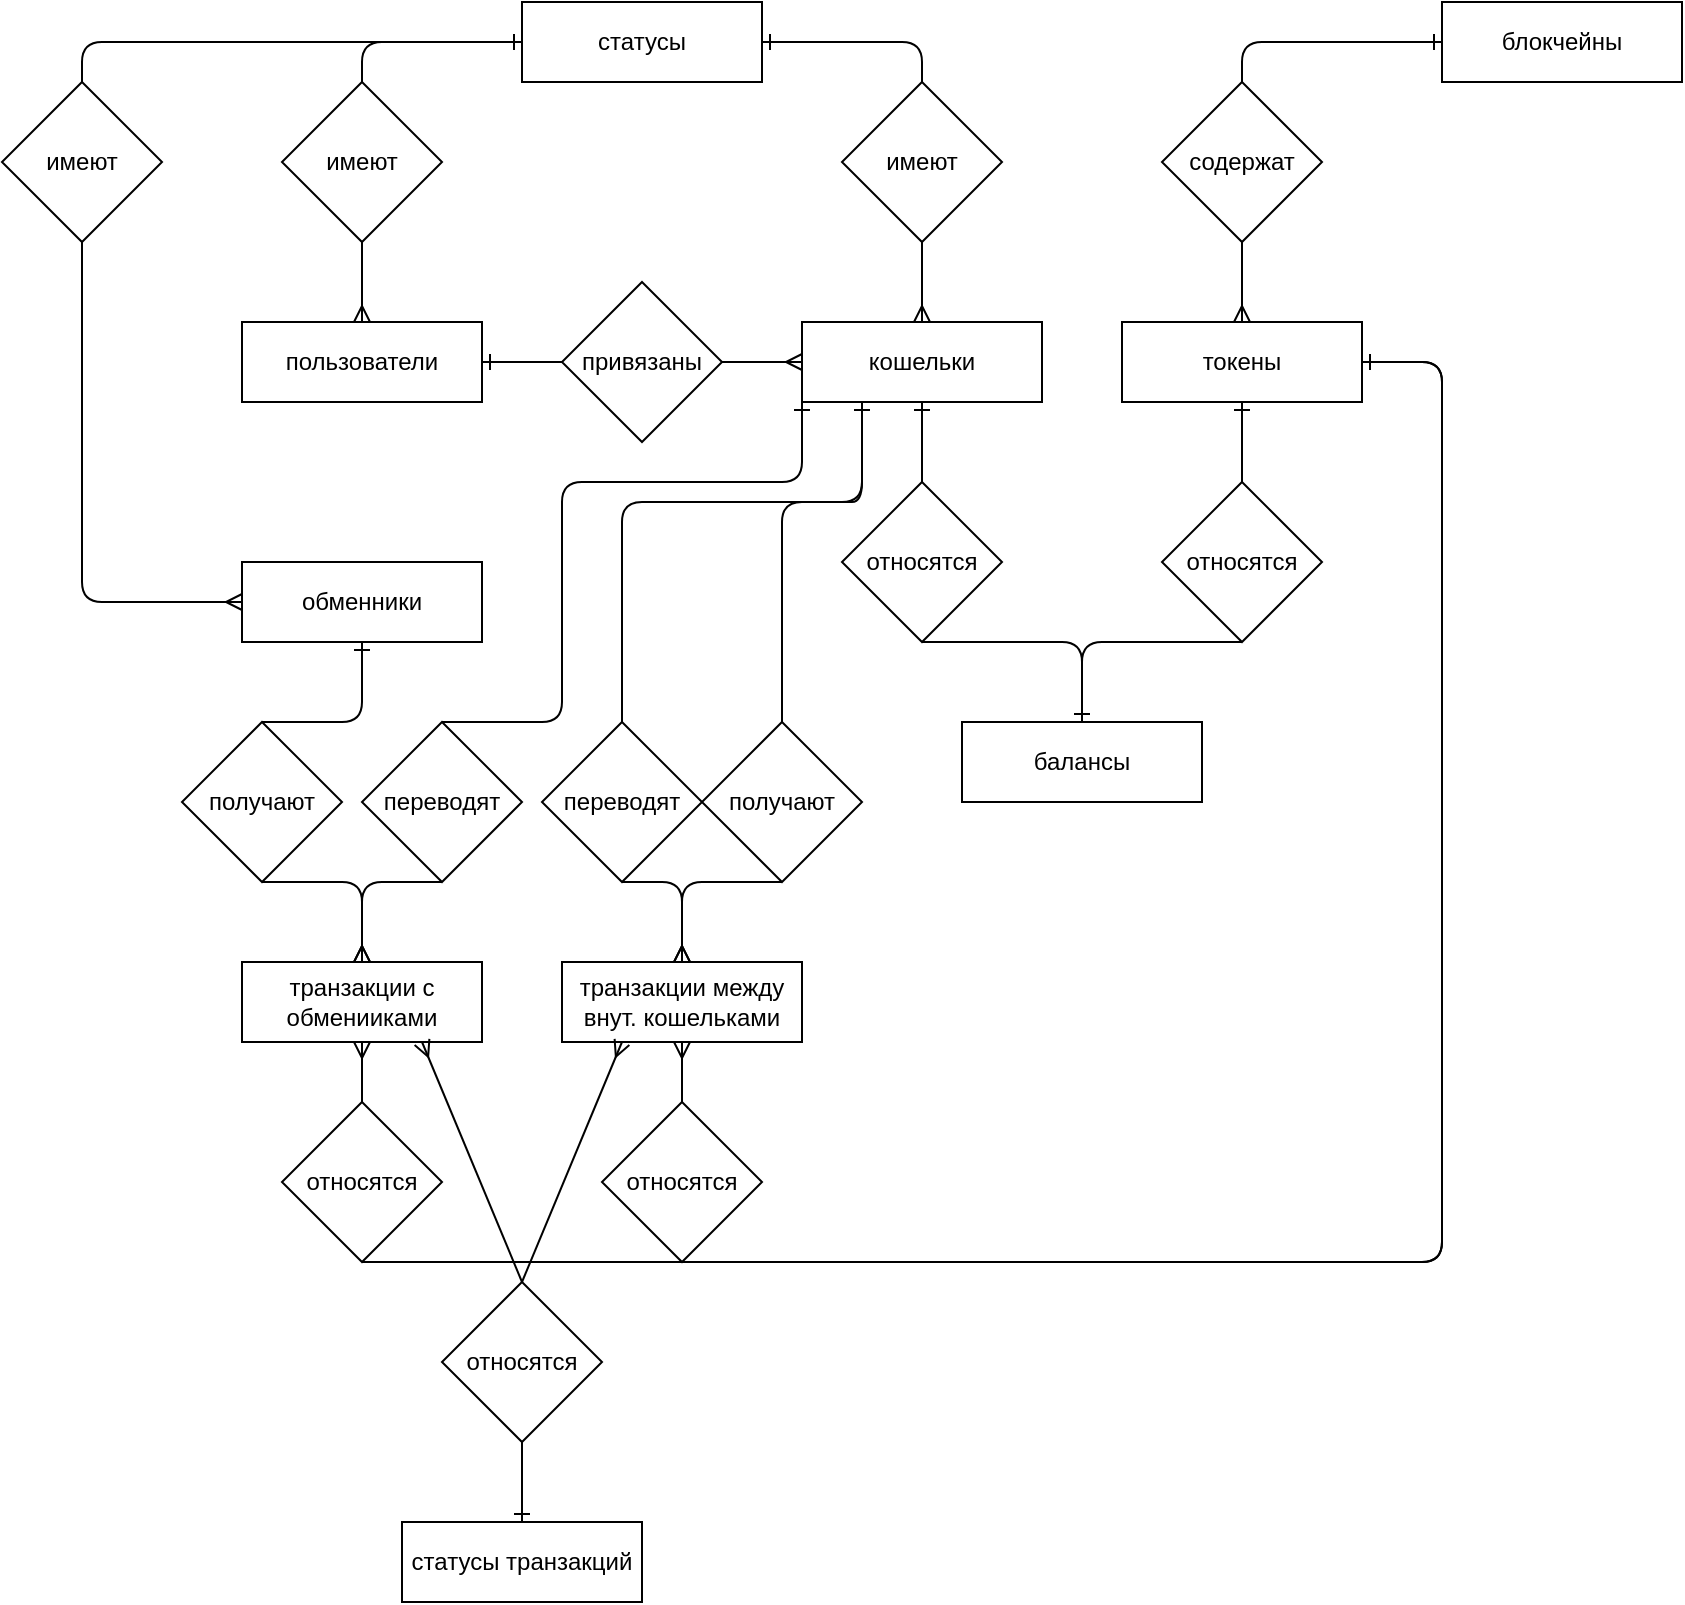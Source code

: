 <mxfile>
    <diagram id="g5srAz1wLIRF8-Vv8zPf" name="Page-1">
        <mxGraphModel dx="827" dy="688" grid="1" gridSize="10" guides="1" tooltips="1" connect="1" arrows="1" fold="1" page="1" pageScale="1" pageWidth="850" pageHeight="1100" math="0" shadow="0">
            <root>
                <mxCell id="0"/>
                <mxCell id="1" parent="0"/>
                <mxCell id="2" value="пользователи" style="rounded=0;whiteSpace=wrap;html=1;" parent="1" vertex="1">
                    <mxGeometry x="120" y="200" width="120" height="40" as="geometry"/>
                </mxCell>
                <mxCell id="3" value="кошельки" style="rounded=0;whiteSpace=wrap;html=1;" parent="1" vertex="1">
                    <mxGeometry x="400" y="200" width="120" height="40" as="geometry"/>
                </mxCell>
                <mxCell id="4" value="блокчейны" style="rounded=0;whiteSpace=wrap;html=1;" parent="1" vertex="1">
                    <mxGeometry x="720" y="40" width="120" height="40" as="geometry"/>
                </mxCell>
                <mxCell id="5" value="транзакции между&lt;div&gt;внут. кошельками&lt;/div&gt;" style="rounded=0;whiteSpace=wrap;html=1;" parent="1" vertex="1">
                    <mxGeometry x="280" y="520" width="120" height="40" as="geometry"/>
                </mxCell>
                <mxCell id="6" value="транзакции с обменииками" style="rounded=0;whiteSpace=wrap;html=1;" parent="1" vertex="1">
                    <mxGeometry x="120" y="520" width="120" height="40" as="geometry"/>
                </mxCell>
                <mxCell id="65" style="edgeStyle=none;html=1;entryX=0.5;entryY=1;entryDx=0;entryDy=0;exitX=1;exitY=0.5;exitDx=0;exitDy=0;endArrow=none;endFill=0;" parent="1" source="9" target="61" edge="1">
                    <mxGeometry relative="1" as="geometry">
                        <Array as="points">
                            <mxPoint x="720" y="220"/>
                            <mxPoint x="720" y="670"/>
                        </Array>
                    </mxGeometry>
                </mxCell>
                <mxCell id="9" value="токены" style="rounded=0;whiteSpace=wrap;html=1;" parent="1" vertex="1">
                    <mxGeometry x="560" y="200" width="120" height="40" as="geometry"/>
                </mxCell>
                <mxCell id="11" style="edgeStyle=none;html=1;entryX=1;entryY=0.5;entryDx=0;entryDy=0;endArrow=ERone;endFill=0;" parent="1" source="10" target="2" edge="1">
                    <mxGeometry relative="1" as="geometry"/>
                </mxCell>
                <mxCell id="12" style="edgeStyle=none;html=1;entryX=0;entryY=0.5;entryDx=0;entryDy=0;endArrow=ERmany;endFill=0;" parent="1" source="10" target="3" edge="1">
                    <mxGeometry relative="1" as="geometry"/>
                </mxCell>
                <mxCell id="10" value="привязаны" style="rhombus;whiteSpace=wrap;html=1;" parent="1" vertex="1">
                    <mxGeometry x="280" y="180" width="80" height="80" as="geometry"/>
                </mxCell>
                <mxCell id="13" value="статусы" style="rounded=0;whiteSpace=wrap;html=1;" parent="1" vertex="1">
                    <mxGeometry x="260" y="40" width="120" height="40" as="geometry"/>
                </mxCell>
                <mxCell id="17" style="edgeStyle=none;html=1;entryX=1;entryY=0.5;entryDx=0;entryDy=0;endArrow=ERone;endFill=0;" parent="1" source="14" target="13" edge="1">
                    <mxGeometry relative="1" as="geometry">
                        <Array as="points">
                            <mxPoint x="460" y="60"/>
                        </Array>
                    </mxGeometry>
                </mxCell>
                <mxCell id="19" style="edgeStyle=none;html=1;entryX=0.5;entryY=0;entryDx=0;entryDy=0;endArrow=ERmany;endFill=0;" parent="1" source="14" target="3" edge="1">
                    <mxGeometry relative="1" as="geometry"/>
                </mxCell>
                <mxCell id="14" value="имеют" style="rhombus;whiteSpace=wrap;html=1;" parent="1" vertex="1">
                    <mxGeometry x="420" y="80" width="80" height="80" as="geometry"/>
                </mxCell>
                <mxCell id="21" style="edgeStyle=none;html=1;entryX=0;entryY=0.5;entryDx=0;entryDy=0;exitX=0.5;exitY=0;exitDx=0;exitDy=0;endArrow=ERone;endFill=0;" parent="1" source="20" target="13" edge="1">
                    <mxGeometry relative="1" as="geometry">
                        <Array as="points">
                            <mxPoint x="180" y="60"/>
                        </Array>
                    </mxGeometry>
                </mxCell>
                <mxCell id="22" style="edgeStyle=none;html=1;entryX=0.5;entryY=0;entryDx=0;entryDy=0;endArrow=ERmany;endFill=0;" parent="1" source="20" target="2" edge="1">
                    <mxGeometry relative="1" as="geometry"/>
                </mxCell>
                <mxCell id="20" value="имеют" style="rhombus;whiteSpace=wrap;html=1;" parent="1" vertex="1">
                    <mxGeometry x="140" y="80" width="80" height="80" as="geometry"/>
                </mxCell>
                <mxCell id="28" style="edgeStyle=none;html=1;entryX=0;entryY=0.5;entryDx=0;entryDy=0;exitX=0.5;exitY=0;exitDx=0;exitDy=0;endArrow=ERone;endFill=0;" parent="1" source="23" target="4" edge="1">
                    <mxGeometry relative="1" as="geometry">
                        <Array as="points">
                            <mxPoint x="620" y="60"/>
                        </Array>
                    </mxGeometry>
                </mxCell>
                <mxCell id="29" style="edgeStyle=none;html=1;entryX=0.5;entryY=0;entryDx=0;entryDy=0;endArrow=ERmany;endFill=0;" parent="1" source="23" target="9" edge="1">
                    <mxGeometry relative="1" as="geometry"/>
                </mxCell>
                <mxCell id="23" value="содержат" style="rhombus;whiteSpace=wrap;html=1;" parent="1" vertex="1">
                    <mxGeometry x="580" y="80" width="80" height="80" as="geometry"/>
                </mxCell>
                <mxCell id="31" style="edgeStyle=none;html=1;entryX=0.5;entryY=1;entryDx=0;entryDy=0;endArrow=ERone;endFill=0;" parent="1" source="24" target="9" edge="1">
                    <mxGeometry relative="1" as="geometry"/>
                </mxCell>
                <mxCell id="32" style="edgeStyle=none;html=1;entryX=0.5;entryY=0;entryDx=0;entryDy=0;exitX=0.5;exitY=1;exitDx=0;exitDy=0;endArrow=ERone;endFill=0;" parent="1" source="24" target="25" edge="1">
                    <mxGeometry relative="1" as="geometry">
                        <Array as="points">
                            <mxPoint x="540" y="360"/>
                        </Array>
                    </mxGeometry>
                </mxCell>
                <mxCell id="24" value="относятся" style="rhombus;whiteSpace=wrap;html=1;" parent="1" vertex="1">
                    <mxGeometry x="580" y="280" width="80" height="80" as="geometry"/>
                </mxCell>
                <mxCell id="25" value="балансы" style="rounded=0;whiteSpace=wrap;html=1;" parent="1" vertex="1">
                    <mxGeometry x="480" y="400" width="120" height="40" as="geometry"/>
                </mxCell>
                <mxCell id="30" style="edgeStyle=none;html=1;entryX=0.5;entryY=1;entryDx=0;entryDy=0;endArrow=ERone;endFill=0;" parent="1" source="26" target="3" edge="1">
                    <mxGeometry relative="1" as="geometry"/>
                </mxCell>
                <mxCell id="33" style="edgeStyle=none;html=1;exitX=0.5;exitY=1;exitDx=0;exitDy=0;entryX=0.5;entryY=0;entryDx=0;entryDy=0;endArrow=ERone;endFill=0;" parent="1" source="26" target="25" edge="1">
                    <mxGeometry relative="1" as="geometry">
                        <Array as="points">
                            <mxPoint x="540" y="360"/>
                        </Array>
                    </mxGeometry>
                </mxCell>
                <mxCell id="26" value="&lt;span style=&quot;color: rgb(0, 0, 0);&quot;&gt;относятся&lt;/span&gt;" style="rhombus;whiteSpace=wrap;html=1;" parent="1" vertex="1">
                    <mxGeometry x="420" y="280" width="80" height="80" as="geometry"/>
                </mxCell>
                <mxCell id="34" value="обменники" style="rounded=0;whiteSpace=wrap;html=1;" parent="1" vertex="1">
                    <mxGeometry x="120" y="320" width="120" height="40" as="geometry"/>
                </mxCell>
                <mxCell id="38" style="edgeStyle=none;html=1;entryX=0;entryY=0.5;entryDx=0;entryDy=0;exitX=0.5;exitY=0;exitDx=0;exitDy=0;endArrow=baseDash;endFill=0;" parent="1" source="36" target="13" edge="1">
                    <mxGeometry relative="1" as="geometry">
                        <Array as="points">
                            <mxPoint x="40" y="60"/>
                        </Array>
                    </mxGeometry>
                </mxCell>
                <mxCell id="39" style="edgeStyle=none;html=1;exitX=0.5;exitY=1;exitDx=0;exitDy=0;entryX=0;entryY=0.5;entryDx=0;entryDy=0;endArrow=ERmany;endFill=0;" parent="1" source="36" target="34" edge="1">
                    <mxGeometry relative="1" as="geometry">
                        <Array as="points">
                            <mxPoint x="40" y="340"/>
                        </Array>
                    </mxGeometry>
                </mxCell>
                <mxCell id="36" value="имеют" style="rhombus;whiteSpace=wrap;html=1;" parent="1" vertex="1">
                    <mxGeometry y="80" width="80" height="80" as="geometry"/>
                </mxCell>
                <mxCell id="42" style="edgeStyle=none;html=1;entryX=0.5;entryY=1;entryDx=0;entryDy=0;endArrow=ERone;endFill=0;exitX=0.5;exitY=0;exitDx=0;exitDy=0;" parent="1" source="40" target="34" edge="1">
                    <mxGeometry relative="1" as="geometry">
                        <mxPoint x="145" y="415" as="sourcePoint"/>
                        <Array as="points">
                            <mxPoint x="180" y="400"/>
                        </Array>
                    </mxGeometry>
                </mxCell>
                <mxCell id="44" style="edgeStyle=none;html=1;entryX=0.5;entryY=0;entryDx=0;entryDy=0;endArrow=ERmany;endFill=0;exitX=0.5;exitY=1;exitDx=0;exitDy=0;" parent="1" source="40" target="6" edge="1">
                    <mxGeometry relative="1" as="geometry">
                        <Array as="points">
                            <mxPoint x="180" y="480"/>
                        </Array>
                    </mxGeometry>
                </mxCell>
                <mxCell id="40" value="получают" style="rhombus;whiteSpace=wrap;html=1;" parent="1" vertex="1">
                    <mxGeometry x="90" y="400" width="80" height="80" as="geometry"/>
                </mxCell>
                <mxCell id="46" style="edgeStyle=none;html=1;entryX=0.5;entryY=0;entryDx=0;entryDy=0;exitX=0.5;exitY=1;exitDx=0;exitDy=0;endArrow=ERmany;endFill=0;" parent="1" source="45" target="6" edge="1">
                    <mxGeometry relative="1" as="geometry">
                        <Array as="points">
                            <mxPoint x="180" y="480"/>
                        </Array>
                    </mxGeometry>
                </mxCell>
                <mxCell id="48" style="edgeStyle=none;html=1;exitX=0.5;exitY=0;exitDx=0;exitDy=0;entryX=0;entryY=1;entryDx=0;entryDy=0;endArrow=ERone;endFill=0;" parent="1" source="45" target="3" edge="1">
                    <mxGeometry relative="1" as="geometry">
                        <Array as="points">
                            <mxPoint x="280" y="400"/>
                            <mxPoint x="280" y="280"/>
                            <mxPoint x="400" y="280"/>
                        </Array>
                    </mxGeometry>
                </mxCell>
                <mxCell id="45" value="переводят" style="rhombus;whiteSpace=wrap;html=1;" parent="1" vertex="1">
                    <mxGeometry x="180" y="400" width="80" height="80" as="geometry"/>
                </mxCell>
                <mxCell id="57" style="edgeStyle=none;html=1;entryX=0.25;entryY=1;entryDx=0;entryDy=0;endArrow=ERone;endFill=0;" parent="1" source="49" target="3" edge="1">
                    <mxGeometry relative="1" as="geometry">
                        <Array as="points">
                            <mxPoint x="310" y="290"/>
                            <mxPoint x="430" y="290"/>
                        </Array>
                    </mxGeometry>
                </mxCell>
                <mxCell id="58" style="edgeStyle=none;html=1;entryX=0.5;entryY=0;entryDx=0;entryDy=0;exitX=0.5;exitY=1;exitDx=0;exitDy=0;endArrow=ERmany;endFill=0;" parent="1" source="49" target="5" edge="1">
                    <mxGeometry relative="1" as="geometry">
                        <Array as="points">
                            <mxPoint x="340" y="480"/>
                        </Array>
                    </mxGeometry>
                </mxCell>
                <mxCell id="49" value="переводят" style="rhombus;whiteSpace=wrap;html=1;" parent="1" vertex="1">
                    <mxGeometry x="270" y="400" width="80" height="80" as="geometry"/>
                </mxCell>
                <mxCell id="56" style="edgeStyle=none;html=1;entryX=0.25;entryY=1;entryDx=0;entryDy=0;endArrow=baseDash;endFill=0;" parent="1" source="51" target="3" edge="1">
                    <mxGeometry relative="1" as="geometry">
                        <Array as="points">
                            <mxPoint x="390" y="290"/>
                            <mxPoint x="410" y="290"/>
                            <mxPoint x="430" y="290"/>
                        </Array>
                    </mxGeometry>
                </mxCell>
                <mxCell id="59" style="edgeStyle=none;html=1;entryX=0.5;entryY=0;entryDx=0;entryDy=0;exitX=0.5;exitY=1;exitDx=0;exitDy=0;endArrow=ERmany;endFill=0;" parent="1" source="51" target="5" edge="1">
                    <mxGeometry relative="1" as="geometry">
                        <mxPoint x="430" y="530" as="targetPoint"/>
                        <Array as="points">
                            <mxPoint x="340" y="480"/>
                        </Array>
                    </mxGeometry>
                </mxCell>
                <mxCell id="51" value="получают" style="rhombus;whiteSpace=wrap;html=1;" parent="1" vertex="1">
                    <mxGeometry x="350" y="400" width="80" height="80" as="geometry"/>
                </mxCell>
                <mxCell id="63" style="edgeStyle=none;html=1;entryX=1;entryY=0.5;entryDx=0;entryDy=0;exitX=0.5;exitY=1;exitDx=0;exitDy=0;endArrow=ERone;endFill=0;" parent="1" source="60" target="9" edge="1">
                    <mxGeometry relative="1" as="geometry">
                        <Array as="points">
                            <mxPoint x="720" y="670"/>
                            <mxPoint x="720" y="220"/>
                        </Array>
                    </mxGeometry>
                </mxCell>
                <mxCell id="64" style="edgeStyle=none;html=1;entryX=0.5;entryY=1;entryDx=0;entryDy=0;endArrow=ERmany;endFill=0;" parent="1" source="60" target="5" edge="1">
                    <mxGeometry relative="1" as="geometry"/>
                </mxCell>
                <mxCell id="60" value="относятся" style="rhombus;whiteSpace=wrap;html=1;" parent="1" vertex="1">
                    <mxGeometry x="300" y="590" width="80" height="80" as="geometry"/>
                </mxCell>
                <mxCell id="66" style="edgeStyle=none;html=1;entryX=0.5;entryY=1;entryDx=0;entryDy=0;endArrow=ERmany;endFill=0;" parent="1" source="61" target="6" edge="1">
                    <mxGeometry relative="1" as="geometry"/>
                </mxCell>
                <mxCell id="61" value="относятся" style="rhombus;whiteSpace=wrap;html=1;" parent="1" vertex="1">
                    <mxGeometry x="140" y="590" width="80" height="80" as="geometry"/>
                </mxCell>
                <mxCell id="72" value="статусы транзакций" style="rounded=0;whiteSpace=wrap;html=1;" vertex="1" parent="1">
                    <mxGeometry x="200" y="800" width="120" height="40" as="geometry"/>
                </mxCell>
                <mxCell id="75" style="edgeStyle=none;html=1;entryX=0.5;entryY=0;entryDx=0;entryDy=0;endArrow=ERone;endFill=0;" edge="1" parent="1" source="73" target="72">
                    <mxGeometry relative="1" as="geometry"/>
                </mxCell>
                <mxCell id="76" style="edgeStyle=none;html=1;exitX=0.5;exitY=0;exitDx=0;exitDy=0;entryX=0.75;entryY=1;entryDx=0;entryDy=0;endArrow=ERmany;endFill=0;" edge="1" parent="1" source="73" target="6">
                    <mxGeometry relative="1" as="geometry"/>
                </mxCell>
                <mxCell id="77" style="edgeStyle=none;html=1;entryX=0.25;entryY=1;entryDx=0;entryDy=0;exitX=0.5;exitY=0;exitDx=0;exitDy=0;endArrow=ERmany;endFill=0;" edge="1" parent="1" source="73" target="5">
                    <mxGeometry relative="1" as="geometry"/>
                </mxCell>
                <mxCell id="73" value="относятся" style="rhombus;whiteSpace=wrap;html=1;" vertex="1" parent="1">
                    <mxGeometry x="220" y="680" width="80" height="80" as="geometry"/>
                </mxCell>
            </root>
        </mxGraphModel>
    </diagram>
</mxfile>